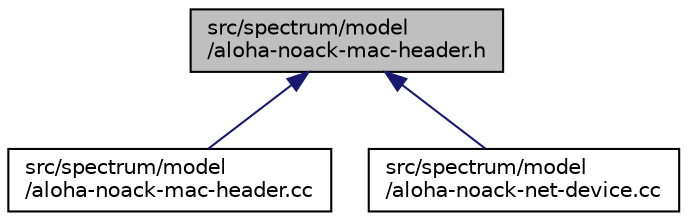 digraph "src/spectrum/model/aloha-noack-mac-header.h"
{
 // LATEX_PDF_SIZE
  edge [fontname="Helvetica",fontsize="10",labelfontname="Helvetica",labelfontsize="10"];
  node [fontname="Helvetica",fontsize="10",shape=record];
  Node1 [label="src/spectrum/model\l/aloha-noack-mac-header.h",height=0.2,width=0.4,color="black", fillcolor="grey75", style="filled", fontcolor="black",tooltip=" "];
  Node1 -> Node2 [dir="back",color="midnightblue",fontsize="10",style="solid",fontname="Helvetica"];
  Node2 [label="src/spectrum/model\l/aloha-noack-mac-header.cc",height=0.2,width=0.4,color="black", fillcolor="white", style="filled",URL="$aloha-noack-mac-header_8cc.html",tooltip=" "];
  Node1 -> Node3 [dir="back",color="midnightblue",fontsize="10",style="solid",fontname="Helvetica"];
  Node3 [label="src/spectrum/model\l/aloha-noack-net-device.cc",height=0.2,width=0.4,color="black", fillcolor="white", style="filled",URL="$aloha-noack-net-device_8cc.html",tooltip=" "];
}
